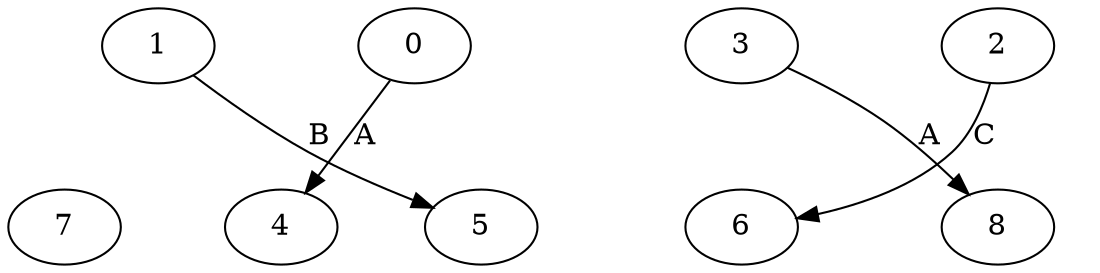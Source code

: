 digraph  {
        0 -> 4	 [label="A"];
	0 -> 5	 [label="BCD", style="invis"];
	0 -> 6	 [label="BC", style="invis"];
	1 -> 4	 [label="BCD", style="invis"];
	1 -> 5	 [label="B"];
	1 -> 7	 [label="CD", style="invis"];
	2 -> 5	 [label="CD", style="invis"];
	2 -> 6	 [label="C"];
	2 -> 8	 [label="BCD", style="invis"];
	3 -> 5	 [label="BCD", style="invis"];
	3 -> 6	 [label="CD", style="invis"];
	3 -> 8	 [label="A"];
}
